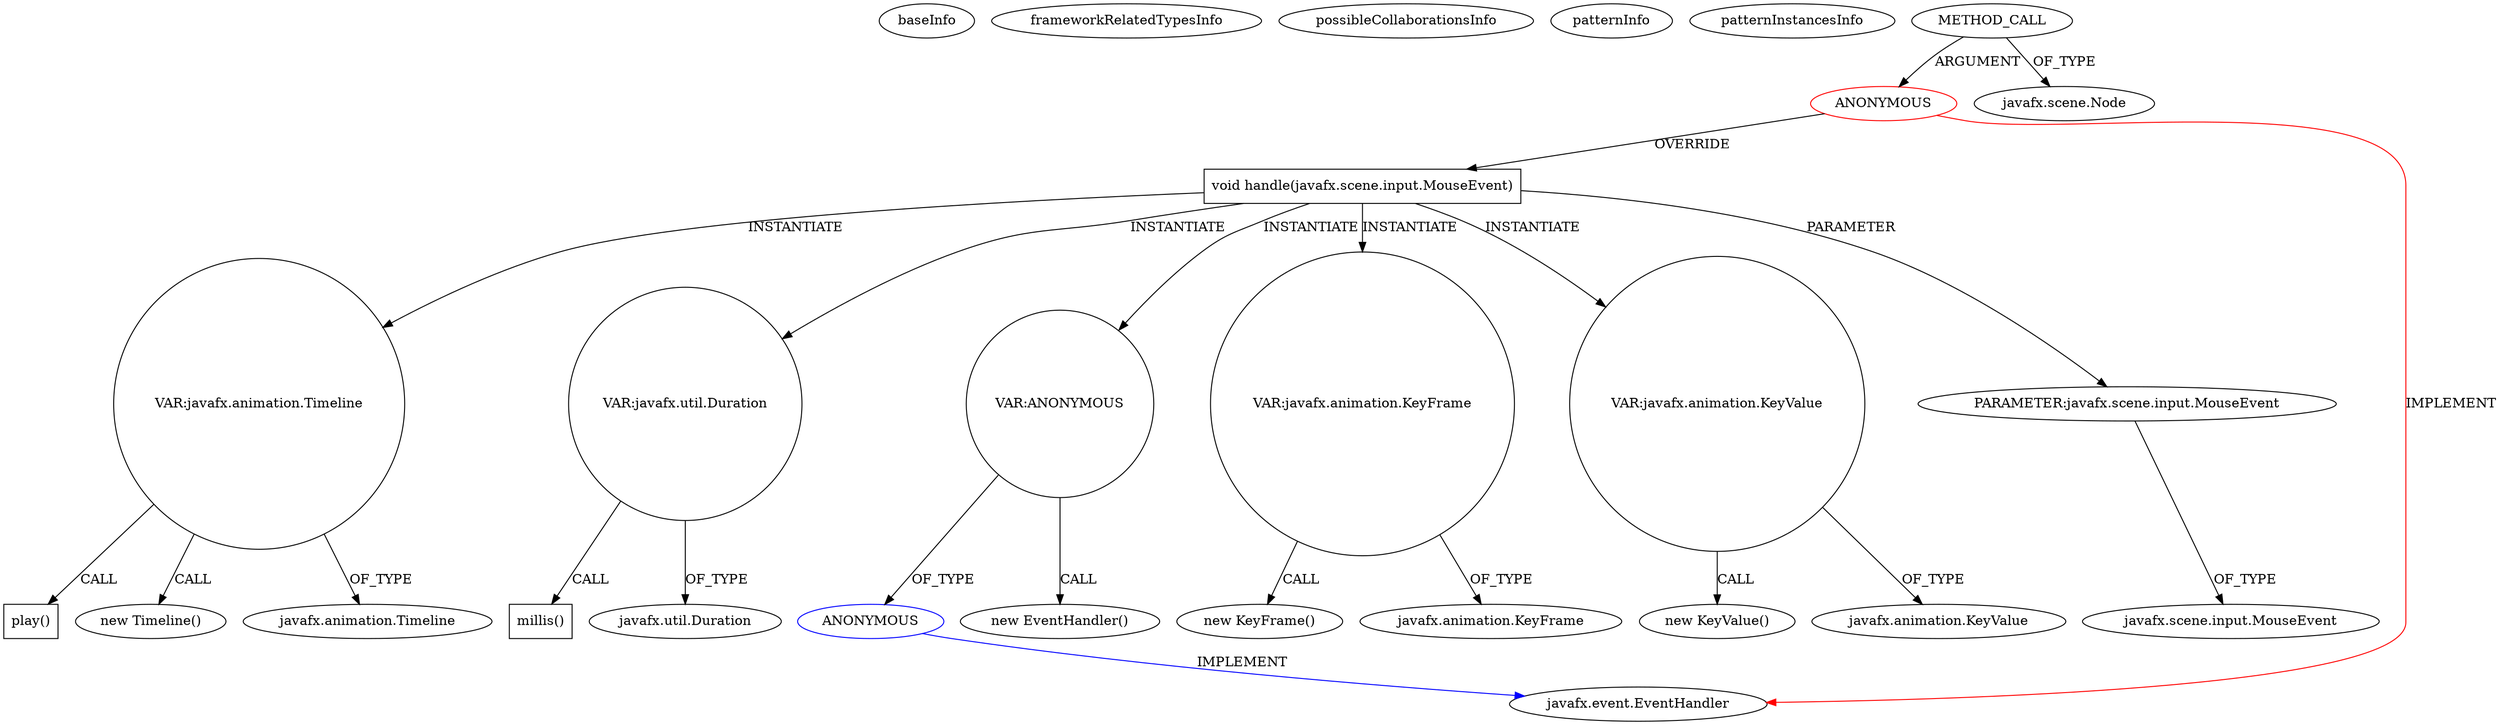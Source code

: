 digraph {
baseInfo[graphId=267,category="pattern",isAnonymous=true,possibleRelation=true]
frameworkRelatedTypesInfo[0="javafx.event.EventHandler"]
possibleCollaborationsInfo[0="267~INSTANTIATION-OVERRIDING_METHOD_DECLARATION-~javafx.event.EventHandler ~javafx.event.EventHandler ~true~true"]
patternInfo[frequency=2.0,patternRootClient=0]
patternInstancesInfo[0="tarunbod-SummonCommandCreator~/tarunbod-SummonCommandCreator/SummonCommandCreator-master/src/me/FirstWorldAnarchy/scc/application/FXMLDocumentController.java~void initialize(java.net.URL,java.util.ResourceBundle)~4479",1="Ollowayne-dalekPTT~/Ollowayne-dalekPTT/dalekPTT-master/src/ptt/dalek/ui/RepositoryPane.java~void setup()~1049"]
4[label="void handle(javafx.scene.input.MouseEvent)",vertexType="OVERRIDING_METHOD_DECLARATION",isFrameworkType=false,shape=box]
31[label="VAR:javafx.animation.Timeline",vertexType="VARIABLE_EXPRESION",isFrameworkType=false,shape=circle]
44[label="play()",vertexType="INSIDE_CALL",isFrameworkType=false,shape=box]
30[label="new Timeline()",vertexType="CONSTRUCTOR_CALL",isFrameworkType=false]
13[label="VAR:javafx.util.Duration",vertexType="VARIABLE_EXPRESION",isFrameworkType=false,shape=circle]
37[label="millis()",vertexType="INSIDE_CALL",isFrameworkType=false,shape=box]
0[label="ANONYMOUS",vertexType="ROOT_ANONYMOUS_DECLARATION",isFrameworkType=false,color=red]
2[label="METHOD_CALL",vertexType="OUTSIDE_CALL",isFrameworkType=false]
25[label="VAR:ANONYMOUS",vertexType="VARIABLE_EXPRESION",isFrameworkType=false,shape=circle]
26[label="ANONYMOUS",vertexType="REFERENCE_ANONYMOUS_DECLARATION",isFrameworkType=false,color=blue]
24[label="new EventHandler()",vertexType="CONSTRUCTOR_CALL",isFrameworkType=false]
34[label="VAR:javafx.animation.KeyFrame",vertexType="VARIABLE_EXPRESION",isFrameworkType=false,shape=circle]
33[label="new KeyFrame()",vertexType="CONSTRUCTOR_CALL",isFrameworkType=false]
1[label="javafx.event.EventHandler",vertexType="FRAMEWORK_INTERFACE_TYPE",isFrameworkType=false]
12[label="javafx.animation.KeyFrame",vertexType="FRAMEWORK_CLASS_TYPE",isFrameworkType=false]
39[label="VAR:javafx.animation.KeyValue",vertexType="VARIABLE_EXPRESION",isFrameworkType=false,shape=circle]
38[label="new KeyValue()",vertexType="CONSTRUCTOR_CALL",isFrameworkType=false]
18[label="javafx.animation.KeyValue",vertexType="FRAMEWORK_CLASS_TYPE",isFrameworkType=false]
3[label="javafx.scene.Node",vertexType="FRAMEWORK_CLASS_TYPE",isFrameworkType=false]
15[label="javafx.util.Duration",vertexType="FRAMEWORK_CLASS_TYPE",isFrameworkType=false]
9[label="javafx.animation.Timeline",vertexType="FRAMEWORK_CLASS_TYPE",isFrameworkType=false]
5[label="PARAMETER:javafx.scene.input.MouseEvent",vertexType="PARAMETER_DECLARATION",isFrameworkType=false]
6[label="javafx.scene.input.MouseEvent",vertexType="FRAMEWORK_CLASS_TYPE",isFrameworkType=false]
2->3[label="OF_TYPE"]
25->24[label="CALL"]
4->31[label="INSTANTIATE"]
4->5[label="PARAMETER"]
26->1[label="IMPLEMENT",color=blue]
4->34[label="INSTANTIATE"]
4->39[label="INSTANTIATE"]
0->1[label="IMPLEMENT",color=red]
34->33[label="CALL"]
31->30[label="CALL"]
31->44[label="CALL"]
13->15[label="OF_TYPE"]
25->26[label="OF_TYPE"]
2->0[label="ARGUMENT"]
5->6[label="OF_TYPE"]
31->9[label="OF_TYPE"]
0->4[label="OVERRIDE"]
13->37[label="CALL"]
39->38[label="CALL"]
4->13[label="INSTANTIATE"]
4->25[label="INSTANTIATE"]
34->12[label="OF_TYPE"]
39->18[label="OF_TYPE"]
}
